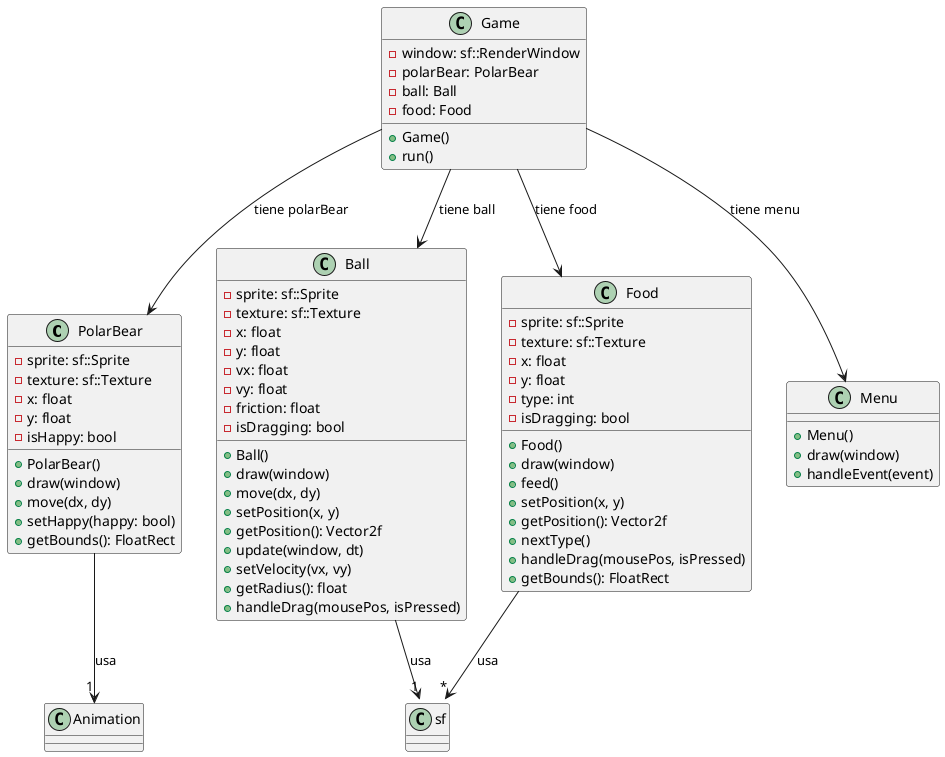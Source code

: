 @startuml

class PolarBear {
    - sprite: sf::Sprite
    - texture: sf::Texture
    - x: float
    - y: float
    - isHappy: bool
    + PolarBear()
    + draw(window)
    + move(dx, dy)
    + setHappy(happy: bool)
    + getBounds(): FloatRect
}

class Ball {
    - sprite: sf::Sprite
    - texture: sf::Texture
    - x: float
    - y: float
    - vx: float
    - vy: float
    - friction: float
    - isDragging: bool
    + Ball()
    + draw(window)
    + move(dx, dy)
    + setPosition(x, y)
    + getPosition(): Vector2f
    + update(window, dt)
    + setVelocity(vx, vy)
    + getRadius(): float
    + handleDrag(mousePos, isPressed)
}

class Food {
    - sprite: sf::Sprite
    - texture: sf::Texture
    - x: float
    - y: float
    - type: int
    - isDragging: bool
    + Food()
    + draw(window)
    + feed()
    + setPosition(x, y)
    + getPosition(): Vector2f
    + nextType()
    + handleDrag(mousePos, isPressed)
    + getBounds(): FloatRect
}

class Game {
    - window: sf::RenderWindow
    - polarBear: PolarBear
    - ball: Ball
    - food: Food
    + Game()
    + run()
}

class Menu {
    + Menu()
    + draw(window)
    + handleEvent(event)
}

' ===================== RELACIONES =====================
Game --> PolarBear : "tiene polarBear"
Game --> Ball : "tiene ball"
Game --> Food : "tiene food"
Game --> Menu : "tiene menu"
PolarBear --> "1" Animation : "usa"
Food --> "*" sf::Texture : "usa"
Ball --> "1" sf::Texture : "usa"

@enduml
